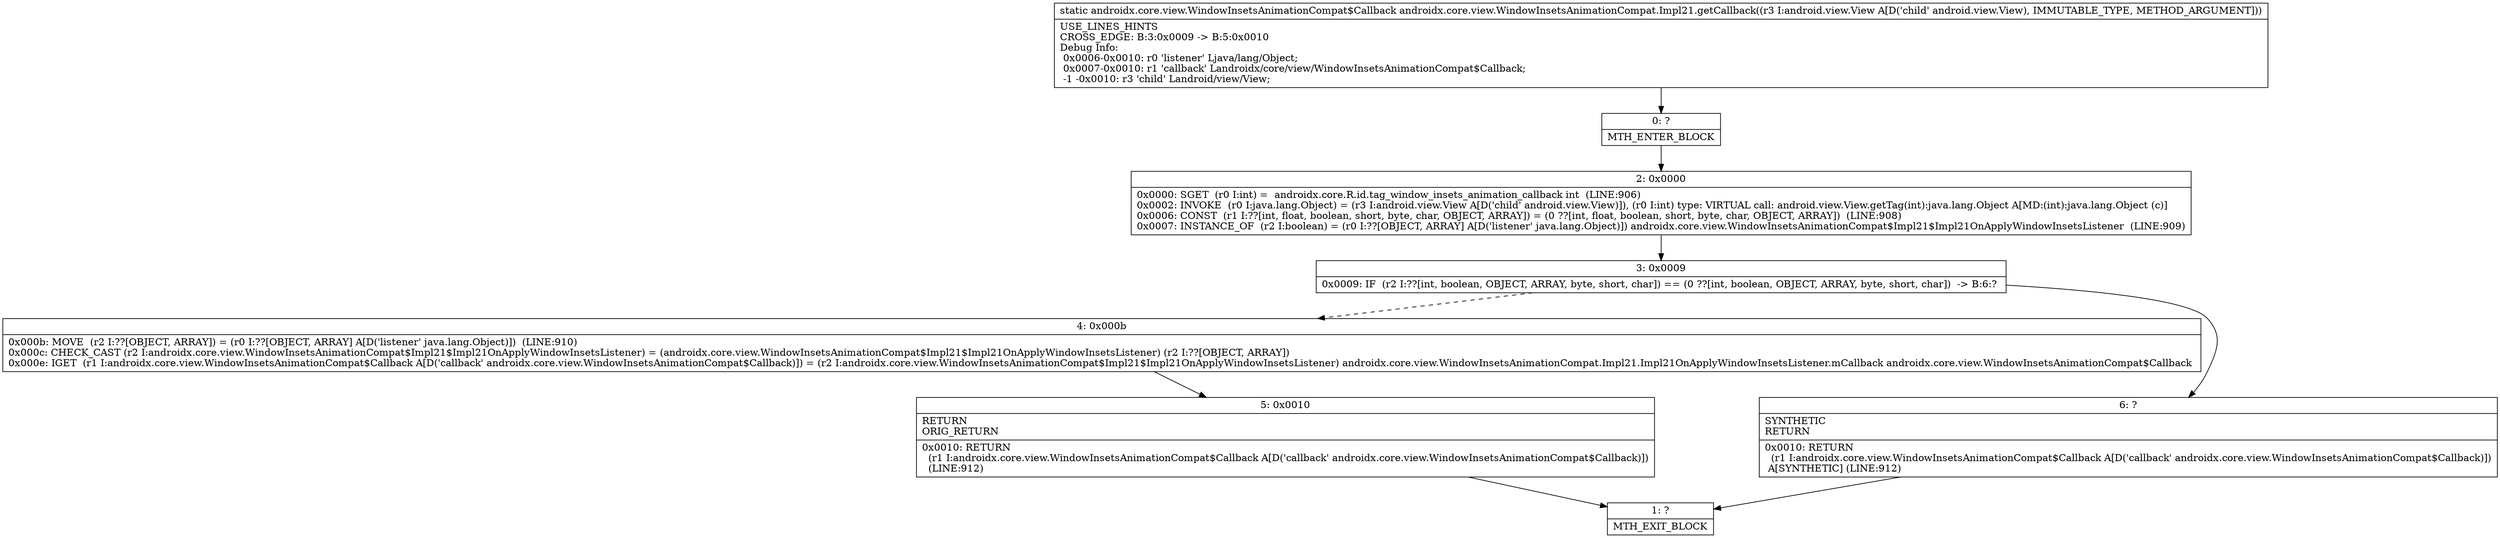 digraph "CFG forandroidx.core.view.WindowInsetsAnimationCompat.Impl21.getCallback(Landroid\/view\/View;)Landroidx\/core\/view\/WindowInsetsAnimationCompat$Callback;" {
Node_0 [shape=record,label="{0\:\ ?|MTH_ENTER_BLOCK\l}"];
Node_2 [shape=record,label="{2\:\ 0x0000|0x0000: SGET  (r0 I:int) =  androidx.core.R.id.tag_window_insets_animation_callback int  (LINE:906)\l0x0002: INVOKE  (r0 I:java.lang.Object) = (r3 I:android.view.View A[D('child' android.view.View)]), (r0 I:int) type: VIRTUAL call: android.view.View.getTag(int):java.lang.Object A[MD:(int):java.lang.Object (c)]\l0x0006: CONST  (r1 I:??[int, float, boolean, short, byte, char, OBJECT, ARRAY]) = (0 ??[int, float, boolean, short, byte, char, OBJECT, ARRAY])  (LINE:908)\l0x0007: INSTANCE_OF  (r2 I:boolean) = (r0 I:??[OBJECT, ARRAY] A[D('listener' java.lang.Object)]) androidx.core.view.WindowInsetsAnimationCompat$Impl21$Impl21OnApplyWindowInsetsListener  (LINE:909)\l}"];
Node_3 [shape=record,label="{3\:\ 0x0009|0x0009: IF  (r2 I:??[int, boolean, OBJECT, ARRAY, byte, short, char]) == (0 ??[int, boolean, OBJECT, ARRAY, byte, short, char])  \-\> B:6:? \l}"];
Node_4 [shape=record,label="{4\:\ 0x000b|0x000b: MOVE  (r2 I:??[OBJECT, ARRAY]) = (r0 I:??[OBJECT, ARRAY] A[D('listener' java.lang.Object)])  (LINE:910)\l0x000c: CHECK_CAST (r2 I:androidx.core.view.WindowInsetsAnimationCompat$Impl21$Impl21OnApplyWindowInsetsListener) = (androidx.core.view.WindowInsetsAnimationCompat$Impl21$Impl21OnApplyWindowInsetsListener) (r2 I:??[OBJECT, ARRAY]) \l0x000e: IGET  (r1 I:androidx.core.view.WindowInsetsAnimationCompat$Callback A[D('callback' androidx.core.view.WindowInsetsAnimationCompat$Callback)]) = (r2 I:androidx.core.view.WindowInsetsAnimationCompat$Impl21$Impl21OnApplyWindowInsetsListener) androidx.core.view.WindowInsetsAnimationCompat.Impl21.Impl21OnApplyWindowInsetsListener.mCallback androidx.core.view.WindowInsetsAnimationCompat$Callback \l}"];
Node_5 [shape=record,label="{5\:\ 0x0010|RETURN\lORIG_RETURN\l|0x0010: RETURN  \l  (r1 I:androidx.core.view.WindowInsetsAnimationCompat$Callback A[D('callback' androidx.core.view.WindowInsetsAnimationCompat$Callback)])\l  (LINE:912)\l}"];
Node_1 [shape=record,label="{1\:\ ?|MTH_EXIT_BLOCK\l}"];
Node_6 [shape=record,label="{6\:\ ?|SYNTHETIC\lRETURN\l|0x0010: RETURN  \l  (r1 I:androidx.core.view.WindowInsetsAnimationCompat$Callback A[D('callback' androidx.core.view.WindowInsetsAnimationCompat$Callback)])\l A[SYNTHETIC] (LINE:912)\l}"];
MethodNode[shape=record,label="{static androidx.core.view.WindowInsetsAnimationCompat$Callback androidx.core.view.WindowInsetsAnimationCompat.Impl21.getCallback((r3 I:android.view.View A[D('child' android.view.View), IMMUTABLE_TYPE, METHOD_ARGUMENT]))  | USE_LINES_HINTS\lCROSS_EDGE: B:3:0x0009 \-\> B:5:0x0010\lDebug Info:\l  0x0006\-0x0010: r0 'listener' Ljava\/lang\/Object;\l  0x0007\-0x0010: r1 'callback' Landroidx\/core\/view\/WindowInsetsAnimationCompat$Callback;\l  \-1 \-0x0010: r3 'child' Landroid\/view\/View;\l}"];
MethodNode -> Node_0;Node_0 -> Node_2;
Node_2 -> Node_3;
Node_3 -> Node_4[style=dashed];
Node_3 -> Node_6;
Node_4 -> Node_5;
Node_5 -> Node_1;
Node_6 -> Node_1;
}

